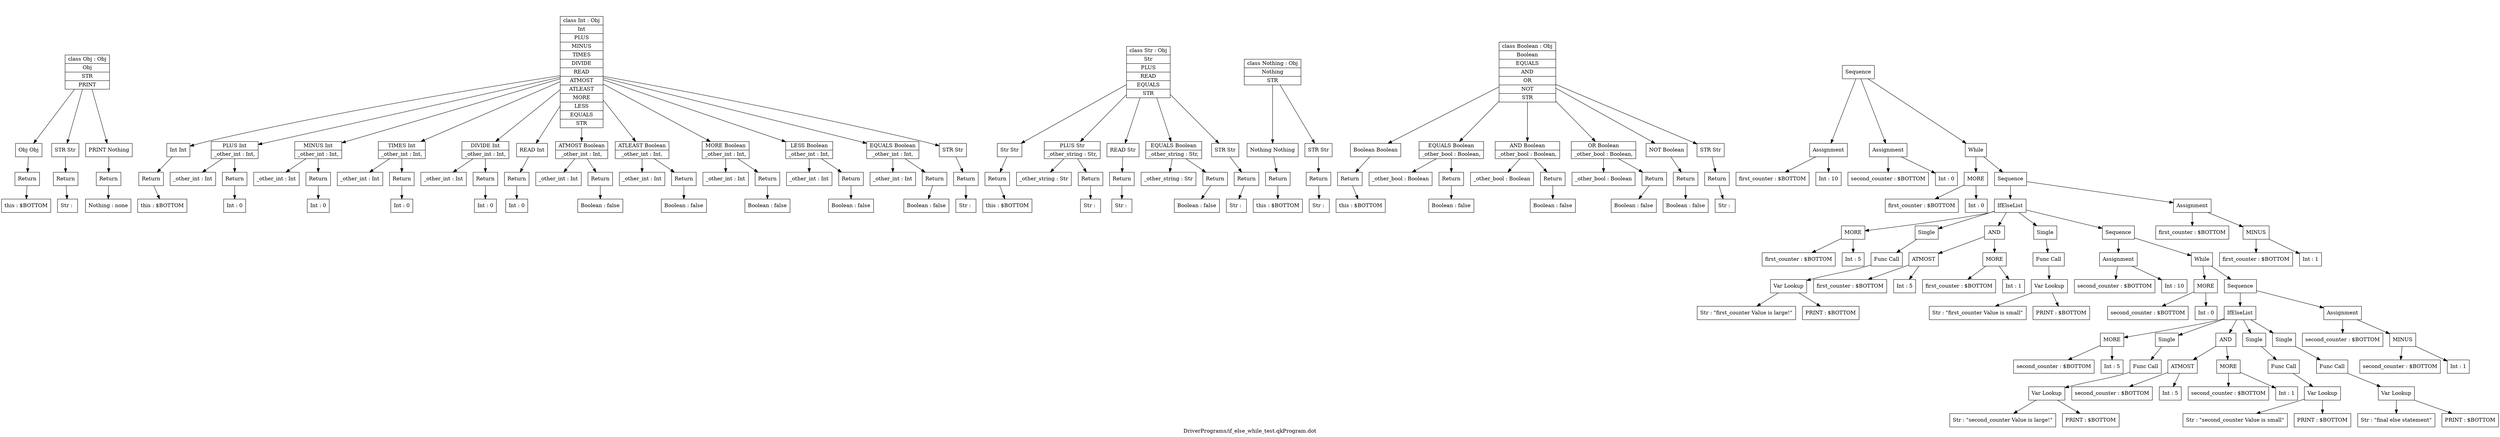 digraph noname
{
	BBCFCDEDCCDADDEDAEDBBEDEEDCDCCFDEBAECFBFFE [label="none", shape = "point", style="invis"];
	BBCFCDEDCCDADDEDAEDBBEDEEDCDCCFDEBAECFBFFE -> BFFABBABDCDBDDFFCAFFEBFBECBFBFECDDAEFADCBE[style =invis];
	BFFABBABDCDBDDFFCAFFEBFBECBFBFECDDAEFADCBE [label=" { class Obj : Obj  | Obj  | STR  | PRINT  } ", shape = "record"];
	BFFABBABDCDBDDFFCAFFEBFBECBFBFECDDAEFADCBE -> CEBDDFCABAAAFBDCBEEAECDDEFCCEAFACABEFCEECE;
	CEBDDFCABAAAFBDCBEEAECDDEFCCEAFACABEFCEECE [label=" {  <F0> Obj Obj} ", shape = "record"];
	CEBDDFCABAAAFBDCBEEAECDDEFCCEAFACABEFCEECE -> EEDCBCAEFBCCDBCBBFFBEFBAFEEEDAAACBCBECADBC;
	EEDCBCAEFBCCDBCBBFFBEFBAFEEEDAAACBCBECADBC [label="Return", shape = "box"];
	EEDCBCAEFBCCDBCBBFFBEFBAFEEEDAAACBCBECADBC -> ACCABECBEACDBCFDBAFDBDDBFCACDAABAABAFEBBEB;
	ACCABECBEACDBCFDBAFDBDDBFCACDAABAABAFEBBEB [label="this : $BOTTOM", shape = "box"];
	BFFABBABDCDBDDFFCAFFEBFBECBFBFECDDAEFADCBE -> BACEFEFCCFFBAEDADACEBBCADCEFDCEDCABFCEFECF;
	BACEFEFCCFFBAEDADACEBBCADCEFDCEDCABFCEFECF [label=" {  <F0> STR Str} ", shape = "record"];
	BACEFEFCCFFBAEDADACEBBCADCEFDCEDCABFCEFECF -> CBAFBACCBCFDAEBBDAAFAAEACDEEEBBEABBBBEBAAA;
	CBAFBACCBCFDAEBBDAAFAAEACDEEEBBEABBBBEBAAA [label="Return", shape = "box"];
	CBAFBACCBCFDAEBBDAAFAAEACDEEEBBEABBBBEBAAA -> ACEAECECABABAEFABFBBCEEDFDDABFCBAACEBEEBDE;
	ACEAECECABABAEFABFBBCEEDFDDABFCBAACEBEEBDE [label="Str : ", shape = "box"];
	BFFABBABDCDBDDFFCAFFEBFBECBFBFECDDAEFADCBE -> DBAAFBABCBEEDFDDEDDABCAEFFFFBFACAAAFCBFCAD;
	DBAAFBABCBEEDFDDEDDABCAEFFFFBFACAAAFCBFCAD [label=" {  <F0> PRINT Nothing} ", shape = "record"];
	DBAAFBABCBEEDFDDEDDABCAEFFFFBFACAAAFCBFCAD -> ADAFFCDFDDBEAAACCADFCEFCAFBAEDDEFEEEAFBBAC;
	ADAFFCDFDDBEAAACCADFCEFCAFBAEDDEFEEEAFBBAC [label="Return", shape = "box"];
	ADAFFCDFDDBEAAACCADFCEFCAFBAEDDEFEEEAFBBAC -> CAFCCBEEDDFBBDBEBEFDFEADFEDEFDDCBCCDBFCFCF;
	CAFCCBEEDDFBBDBEBEFDFEADFEDEFDDCBCCDBFCFCF [label="Nothing : none", shape = "box"];
	BBCFCDEDCCDADDEDAEDBBEDEEDCDCCFDEBAECFBFFE -> CDFEDADAABFACFFACDBBAFBAFABEBDBEEEABEDACED[style =invis];
	CDFEDADAABFACFFACDBBAFBAFABEBDBEEEABEDACED [label=" { class Int : Obj  | Int  | PLUS  | MINUS  | TIMES  | DIVIDE  | READ  | ATMOST  | ATLEAST  | MORE  | LESS  | EQUALS  | STR  } ", shape = "record"];
	CDFEDADAABFACFFACDBBAFBAFABEBDBEEEABEDACED -> AFBAFADFDCCACCFCDCEBCCCCBFFDCACCFCAFCCCDEC;
	AFBAFADFDCCACCFCDCEBCCCCBFFDCACCFCAFCCCDEC [label=" {  <F0> Int Int} ", shape = "record"];
	AFBAFADFDCCACCFCDCEBCCCCBFFDCACCFCAFCCCDEC -> FFCACBECACCEFCCEEDAEEBBAAFBAECEEBECCEACECE;
	FFCACBECACCEFCCEEDAEEBBAAFBAECEEBECCEACECE [label="Return", shape = "box"];
	FFCACBECACCEFCCEEDAEEBBAAFBAECEEBECCEACECE -> EAFDDEAEAEBAAECFBAAFDBEDCDACDCCBDFCEDDCBBE;
	EAFDDEAEAEBAAECFBAAFDBEDCDACDCCBDFCEDDCBBE [label="this : $BOTTOM", shape = "box"];
	CDFEDADAABFACFFACDBBAFBAFABEBDBEEEABEDACED -> DAEBEFCFCBDFADDCBDCAACAEEEEADCFACDABCAECCF;
	DAEBEFCFCBDFADDCBDCAACAEEEEADCFACDABCAECCF [label=" {  <F0> PLUS Int|_other_int : Int,} ", shape = "record"];
	DAEBEFCFCBDFADDCBDCAACAEEEEADCFACDABCAECCF -> ADBDBCDBCBCEADCDFACFBBCEBEAECFFABEDABECBAE;
	ADBDBCDBCBCEADCDFACFBBCEBEAECFFABEDABECBAE [label="_other_int : Int", shape = "box"];
	DAEBEFCFCBDFADDCBDCAACAEEEEADCFACDABCAECCF -> FEADBABDDFEEAAEBCDCEECCFABADEEDBBBCCFEFADB;
	FEADBABDDFEEAAEBCDCEECCFABADEEDBBBCCFEFADB [label="Return", shape = "box"];
	FEADBABDDFEEAAEBCDCEECCFABADEEDBBBCCFEFADB -> DCEBDAFAAAEAEEFECACDABDADADCABCDBADEECDFAB;
	DCEBDAFAAAEAEEFECACDABDADADCABCDBADEECDFAB [label="Int : 0", shape = "box"];
	CDFEDADAABFACFFACDBBAFBAFABEBDBEEEABEDACED -> ACCFABACBDACAFCFECBCADBAAABBBDAFFCFFBFCAAC;
	ACCFABACBDACAFCFECBCADBAAABBBDAFFCFFBFCAAC [label=" {  <F0> MINUS Int|_other_int : Int,} ", shape = "record"];
	ACCFABACBDACAFCFECBCADBAAABBBDAFFCFFBFCAAC -> AADBEBEFFAEDFBABFDEECEAFFFEDCBBABCCDDEDAEF;
	AADBEBEFFAEDFBABFDEECEAFFFEDCBBABCCDDEDAEF [label="_other_int : Int", shape = "box"];
	ACCFABACBDACAFCFECBCADBAAABBBDAFFCFFBFCAAC -> BCCFDFAFDFBBDAAFDFBDDACAFABBAEAFACEDCDCFAC;
	BCCFDFAFDFBBDAAFDFBDDACAFABBAEAFACEDCDCFAC [label="Return", shape = "box"];
	BCCFDFAFDFBBDAAFDFBDDACAFABBAEAFACEDCDCFAC -> AECBBEECDDFAADACFBEDBCEFFBEEFCADABFFFDCAEF;
	AECBBEECDDFAADACFBEDBCEFFBEEFCADABFFFDCAEF [label="Int : 0", shape = "box"];
	CDFEDADAABFACFFACDBBAFBAFABEBDBEEEABEDACED -> BBDEDECBDAADAAFBAEABFDACFABCCAADBDFDFCECAC;
	BBDEDECBDAADAAFBAEABFDACFABCCAADBDFDFCECAC [label=" {  <F0> TIMES Int|_other_int : Int,} ", shape = "record"];
	BBDEDECBDAADAAFBAEABFDACFABCCAADBDFDFCECAC -> AAAAFDBEFCCBFEBACCFCBCDEADACDAEDEFCDCDFFDC;
	AAAAFDBEFCCBFEBACCFCBCDEADACDAEDEFCDCDFFDC [label="_other_int : Int", shape = "box"];
	BBDEDECBDAADAAFBAEABFDACFABCCAADBDFDFCECAC -> DCEFCCEEBDFADCABCFCADEDBABBEDFBAFAEAACCADB;
	DCEFCCEEBDFADCABCFCADEDBABBEDFBAFAEAACCADB [label="Return", shape = "box"];
	DCEFCCEEBDFADCABCFCADEDBABBEDFBAFAEAACCADB -> FBAEAAFEBBBADBECEFDBABFAFCEAFDEECEACEFEDEF;
	FBAEAAFEBBBADBECEFDBABFAFCEAFDEECEACEFEDEF [label="Int : 0", shape = "box"];
	CDFEDADAABFACFFACDBBAFBAFABEBDBEEEABEDACED -> AFDADFCBAFDDECAEEEBFACCBDDAACEECBBAEADEEAF;
	AFDADFCBAFDDECAEEEBFACCBDDAACEECBBAEADEEAF [label=" {  <F0> DIVIDE Int|_other_int : Int,} ", shape = "record"];
	AFDADFCBAFDDECAEEEBFACCBDDAACEECBBAEADEEAF -> ADDAAFCADECEFFCFCFECBFCDAFDECFDACEAABAAEDB;
	ADDAAFCADECEFFCFCFECBFCDAFDECFDACEAABAAEDB [label="_other_int : Int", shape = "box"];
	AFDADFCBAFDDECAEEEBFACCBDDAACEECBBAEADEEAF -> BAFEEBCFDAEEFDAFEBBFCFFCFABEFFDAEAECFFFCDD;
	BAFEEBCFDAEEFDAFEBBFCFFCFABEFFDAEAECFFFCDD [label="Return", shape = "box"];
	BAFEEBCFDAEEFDAFEBBFCFFCFABEFFDAEAECFFFCDD -> ABABFCBEFEFCCAFACEAEEFAABCCBCEBBDBACDBBBEE;
	ABABFCBEFEFCCAFACEAEEFAABCCBCEBBDBACDBBBEE [label="Int : 0", shape = "box"];
	CDFEDADAABFACFFACDBBAFBAFABEBDBEEEABEDACED -> AEFCFFDEACDBADBDCDCCADFCDBEDEAAFEDFCCCACCC;
	AEFCFFDEACDBADBDCDCCADFCDBEDEAAFEDFCCCACCC [label=" {  <F0> READ Int} ", shape = "record"];
	AEFCFFDEACDBADBDCDCCADFCDBEDEAAFEDFCCCACCC -> DDAECECFCFCEBCADFCDBEDFBFBACFEFDBDBDFCBBFB;
	DDAECECFCFCEBCADFCDBEDFBFBACFEFDBDBDFCBBFB [label="Return", shape = "box"];
	DDAECECFCFCEBCADFCDBEDFBFBACFEFDBDBDFCBBFB -> CFCDFFBADFBFFEDBEEDAFFCDCEEEBACEFEFEDACEED;
	CFCDFFBADFBFFEDBEEDAFFCDCEEEBACEFEFEDACEED [label="Int : 0", shape = "box"];
	CDFEDADAABFACFFACDBBAFBAFABEBDBEEEABEDACED -> DCAFACFBDACDDAFBBBFDCCADAFEFDDEEFEBFEBFBFB;
	DCAFACFBDACDDAFBBBFDCCADAFEFDDEEFEBFEBFBFB [label=" {  <F0> ATMOST Boolean|_other_int : Int,} ", shape = "record"];
	DCAFACFBDACDDAFBBBFDCCADAFEFDDEEFEBFEBFBFB -> ECBDAFDACBDBFDEDFBBFDAFECCEABFAEBFFAEDEACF;
	ECBDAFDACBDBFDEDFBBFDAFECCEABFAEBFFAEDEACF [label="_other_int : Int", shape = "box"];
	DCAFACFBDACDDAFBBBFDCCADAFEFDDEEFEBFEBFBFB -> CEFAEBECCECEDCFAEFDFACBEDAFAEEFACCBADFBACD;
	CEFAEBECCECEDCFAEFDFACBEDAFAEEFACCBADFBACD [label="Return", shape = "box"];
	CEFAEBECCECEDCFAEFDFACBEDAFAEEFACCBADFBACD -> FCBFAFFAADFFFFACDAEBAFDEABFEBEBBFCEDBDDFEA;
	FCBFAFFAADFFFFACDAEBAFDEABFEBEBBFCEDBDDFEA [label="Boolean : false", shape = "box"];
	CDFEDADAABFACFFACDBBAFBAFABEBDBEEEABEDACED -> AAFAADBCCDACECFDAABEDDEFEACFAABAABEACECDFA;
	AAFAADBCCDACECFDAABEDDEFEACFAABAABEACECDFA [label=" {  <F0> ATLEAST Boolean|_other_int : Int,} ", shape = "record"];
	AAFAADBCCDACECFDAABEDDEFEACFAABAABEACECDFA -> CDFEAAEBADCCABAFCFDBDEBBFDFBCABEDEBCCFDCCE;
	CDFEAAEBADCCABAFCFDBDEBBFDFBCABEDEBCCFDCCE [label="_other_int : Int", shape = "box"];
	AAFAADBCCDACECFDAABEDDEFEACFAABAABEACECDFA -> ACFAEAAADFABCDFCAFCDDBBBEBEEDADBCACFBADEFE;
	ACFAEAAADFABCDFCAFCDDBBBEBEEDADBCACFBADEFE [label="Return", shape = "box"];
	ACFAEAAADFABCDFCAFCDDBBBEBEEDADBCACFBADEFE -> DEBCDDFCEFAEFBACBCEFEAEDFDBCCCFDEEAFFFBCCF;
	DEBCDDFCEFAEFBACBCEFEAEDFDBCCCFDEEAFFFBCCF [label="Boolean : false", shape = "box"];
	CDFEDADAABFACFFACDBBAFBAFABEBDBEEEABEDACED -> FDFEBFACFCEBFEADADBAFCABCBECEDBCEBAFEFABBE;
	FDFEBFACFCEBFEADADBAFCABCBECEDBCEBAFEFABBE [label=" {  <F0> MORE Boolean|_other_int : Int,} ", shape = "record"];
	FDFEBFACFCEBFEADADBAFCABCBECEDBCEBAFEFABBE -> CCEEFDFFCADAAFBEAFCEBAAEEBFDFFDBABAFDDFDEA;
	CCEEFDFFCADAAFBEAFCEBAAEEBFDFFDBABAFDDFDEA [label="_other_int : Int", shape = "box"];
	FDFEBFACFCEBFEADADBAFCABCBECEDBCEBAFEFABBE -> DFAEAEFCBAABBECBDFFFCFCCFEDAFAAADEEDCDDDEB;
	DFAEAEFCBAABBECBDFFFCFCCFEDAFAAADEEDCDDDEB [label="Return", shape = "box"];
	DFAEAEFCBAABBECBDFFFCFCCFEDAFAAADEEDCDDDEB -> DCADBCBCABADEACBABCCBAADDCAFDAEFACCBCDBCCB;
	DCADBCBCABADEACBABCCBAADDCAFDAEFACCBCDBCCB [label="Boolean : false", shape = "box"];
	CDFEDADAABFACFFACDBBAFBAFABEBDBEEEABEDACED -> FCAEDAEEDAAFFDBCDAEFDAECDCCFABAFEBBFFFECEC;
	FCAEDAEEDAAFFDBCDAEFDAECDCCFABAFEBBFFFECEC [label=" {  <F0> LESS Boolean|_other_int : Int,} ", shape = "record"];
	FCAEDAEEDAAFFDBCDAEFDAECDCCFABAFEBBFFFECEC -> DFDBEEEBDFBCBBFCBFAEBBAFFCAEDDDACEFFCCADBF;
	DFDBEEEBDFBCBBFCBFAEBBAFFCAEDDDACEFFCCADBF [label="_other_int : Int", shape = "box"];
	FCAEDAEEDAAFFDBCDAEFDAECDCCFABAFEBBFFFECEC -> DFBDACFDEDEFCDBBBECDCDEBCEEFEEEBDDDDDCFFEB;
	DFBDACFDEDEFCDBBBECDCDEBCEEFEEEBDDDDDCFFEB [label="Return", shape = "box"];
	DFBDACFDEDEFCDBBBECDCDEBCEEFEEEBDDDDDCFFEB -> ADFEDCAEEEBDFDABAEDEEADBBEFECACADBFFBFDABE;
	ADFEDCAEEEBDFDABAEDEEADBBEFECACADBFFBFDABE [label="Boolean : false", shape = "box"];
	CDFEDADAABFACFFACDBBAFBAFABEBDBEEEABEDACED -> EDFDBBFCEBFFECCEAEDBCDCFFEBDEADDDAADBDDAFC;
	EDFDBBFCEBFFECCEAEDBCDCFFEBDEADDDAADBDDAFC [label=" {  <F0> EQUALS Boolean|_other_int : Int,} ", shape = "record"];
	EDFDBBFCEBFFECCEAEDBCDCFFEBDEADDDAADBDDAFC -> ECAECECFAEEBDDCEAAEDCCDCDEFBDEDBECDAAFEEBC;
	ECAECECFAEEBDDCEAAEDCCDCDEFBDEDBECDAAFEEBC [label="_other_int : Int", shape = "box"];
	EDFDBBFCEBFFECCEAEDBCDCFFEBDEADDDAADBDDAFC -> CBCAFFCCCDDFACBAACFBEDDEDABAEDCACDFBCFBCBE;
	CBCAFFCCCDDFACBAACFBEDDEDABAEDCACDFBCFBCBE [label="Return", shape = "box"];
	CBCAFFCCCDDFACBAACFBEDDEDABAEDCACDFBCFBCBE -> FBBCFDBBDBFCFAEEECFDDDDFFDFADBCCACCAFDFACE;
	FBBCFDBBDBFCFAEEECFDDDDFFDFADBCCACCAFDFACE [label="Boolean : false", shape = "box"];
	CDFEDADAABFACFFACDBBAFBAFABEBDBEEEABEDACED -> FBCCCABBAADCDDFFDDECAEDDAFDFFAFEFBEFFFAADC;
	FBCCCABBAADCDDFFDDECAEDDAFDFFAFEFBEFFFAADC [label=" {  <F0> STR Str} ", shape = "record"];
	FBCCCABBAADCDDFFDDECAEDDAFDFFAFEFBEFFFAADC -> CAFDFDEFBBEFCFAFCACFDCABFCCADBDDBAEECCDDEC;
	CAFDFDEFBBEFCFAFCACFDCABFCCADBDDBAEECCDDEC [label="Return", shape = "box"];
	CAFDFDEFBBEFCFAFCACFDCABFCCADBDDBAEECCDDEC -> CDECFCECBEEFBCBBEDBFDBEDADDFCEDCABEFDCBDFF;
	CDECFCECBEEFBCBBEDBFDBEDADDFCEDCABEFDCBDFF [label="Str : ", shape = "box"];
	BBCFCDEDCCDADDEDAEDBBEDEEDCDCCFDEBAECFBFFE -> ECADEABBDCCEAEFEDAAECECBCFCCBCFECDBBBCCEEC[style =invis];
	ECADEABBDCCEAEFEDAAECECBCFCCBCFECDBBBCCEEC [label=" { class Str : Obj  | Str  | PLUS  | READ  | EQUALS  | STR  } ", shape = "record"];
	ECADEABBDCCEAEFEDAAECECBCFCCBCFECDBBBCCEEC -> AACFFEDCCBAAECCBFDBCAAAACECCAEEECEBFDFBDEF;
	AACFFEDCCBAAECCBFDBCAAAACECCAEEECEBFDFBDEF [label=" {  <F0> Str Str} ", shape = "record"];
	AACFFEDCCBAAECCBFDBCAAAACECCAEEECEBFDFBDEF -> CDEBFAAAFBFFFDCDFCEBBADDECCDEAEAECBDCFBABE;
	CDEBFAAAFBFFFDCDFCEBBADDECCDEAEAECBDCFBABE [label="Return", shape = "box"];
	CDEBFAAAFBFFFDCDFCEBBADDECCDEAEAECBDCFBABE -> FEBDCADAEAAAFBBBEEBFDFFDFDAEBBCBEDEABFEDAD;
	FEBDCADAEAAAFBBBEEBFDFFDFDAEBBCBEDEABFEDAD [label="this : $BOTTOM", shape = "box"];
	ECADEABBDCCEAEFEDAAECECBCFCCBCFECDBBBCCEEC -> FEBFCEDAAFDBDAFADBCAACCDDEFBCBEFFFDBBAABAB;
	FEBFCEDAAFDBDAFADBCAACCDDEFBCBEFFFDBBAABAB [label=" {  <F0> PLUS Str|_other_string : Str,} ", shape = "record"];
	FEBFCEDAAFDBDAFADBCAACCDDEFBCBEFFFDBBAABAB -> FDAADBFDDEDFFCDBFBFFFACCECFBFBFEEDDFDCDAAA;
	FDAADBFDDEDFFCDBFBFFFACCECFBFBFEEDDFDCDAAA [label="_other_string : Str", shape = "box"];
	FEBFCEDAAFDBDAFADBCAACCDDEFBCBEFFFDBBAABAB -> ACAACCCACCACADEBBCCAACBDFDBFAAAEAAFCAFACBE;
	ACAACCCACCACADEBBCCAACBDFDBFAAAEAAFCAFACBE [label="Return", shape = "box"];
	ACAACCCACCACADEBBCCAACBDFDBFAAAEAAFCAFACBE -> DADDBBDFBCDCBFCCCBFBCAADFDBEEDFABCDDCAADAB;
	DADDBBDFBCDCBFCCCBFBCAADFDBEEDFABCDDCAADAB [label="Str : ", shape = "box"];
	ECADEABBDCCEAEFEDAAECECBCFCCBCFECDBBBCCEEC -> BDACCDEBFDAAECCFABFECCCFFBFBCBABCEDDAAEFBF;
	BDACCDEBFDAAECCFABFECCCFFBFBCBABCEDDAAEFBF [label=" {  <F0> READ Str} ", shape = "record"];
	BDACCDEBFDAAECCFABFECCCFFBFBCBABCEDDAAEFBF -> BCABAABBAEBBAFCFFEDDBFEBCDCDBFDCADBABAFCEB;
	BCABAABBAEBBAFCFFEDDBFEBCDCDBFDCADBABAFCEB [label="Return", shape = "box"];
	BCABAABBAEBBAFCFFEDDBFEBCDCDBFDCADBABAFCEB -> FEFDAEBBACABFECAACACDADCEDBCCADFEDCCBDBFDC;
	FEFDAEBBACABFECAACACDADCEDBCCADFEDCCBDBFDC [label="Str : ", shape = "box"];
	ECADEABBDCCEAEFEDAAECECBCFCCBCFECDBBBCCEEC -> FCCBADBCFEDABBFDFACBBDCBCDAEBFEECEACBFEABA;
	FCCBADBCFEDABBFDFACBBDCBCDAEBFEECEACBFEABA [label=" {  <F0> EQUALS Boolean|_other_string : Str,} ", shape = "record"];
	FCCBADBCFEDABBFDFACBBDCBCDAEBFEECEACBFEABA -> DAFDCEEDAEBAEFFBFFAEAFEAEAEBBBDEBCBBAFEACD;
	DAFDCEEDAEBAEFFBFFAEAFEAEAEBBBDEBCBBAFEACD [label="_other_string : Str", shape = "box"];
	FCCBADBCFEDABBFDFACBBDCBCDAEBFEECEACBFEABA -> EDFCABBCFFADEDACDBBCAFBDCFFAAADECAEAFFCFDC;
	EDFCABBCFFADEDACDBBCAFBDCFFAAADECAEAFFCFDC [label="Return", shape = "box"];
	EDFCABBCFFADEDACDBBCAFBDCFFAAADECAEAFFCFDC -> BEBBBCEDCCCFCEEECAEAEEEBFDEACBBBDADFABAABC;
	BEBBBCEDCCCFCEEECAEAEEEBFDEACBBBDADFABAABC [label="Boolean : false", shape = "box"];
	ECADEABBDCCEAEFEDAAECECBCFCCBCFECDBBBCCEEC -> EECFDFFDBCAFCABAFBABEABECCACEBCCFCADAFEBFE;
	EECFDFFDBCAFCABAFBABEABECCACEBCCFCADAFEBFE [label=" {  <F0> STR Str} ", shape = "record"];
	EECFDFFDBCAFCABAFBABEABECCACEBCCFCADAFEBFE -> CFCDEDFDABCDDAABFBFAFDFACBBAEEBFEDCCEADDFE;
	CFCDEDFDABCDDAABFBFAFDFACBBAEEBFEDCCEADDFE [label="Return", shape = "box"];
	CFCDEDFDABCDDAABFBFAFDFACBBAEEBFEDCCEADDFE -> EBAECDADDEBFCFDAACFFCBDEFFEFCFBEEBBACBEDFD;
	EBAECDADDEBFCFDAACFFCBDEFFEFCFBEEBBACBEDFD [label="Str : ", shape = "box"];
	BBCFCDEDCCDADDEDAEDBBEDEEDCDCCFDEBAECFBFFE -> DCBAFCAFCEDADFACFFFCACCBCCBECFCFFCAFCECFCE[style =invis];
	DCBAFCAFCEDADFACFFFCACCBCCBECFCFFCAFCECFCE [label=" { class Nothing : Obj  | Nothing  | STR  } ", shape = "record"];
	DCBAFCAFCEDADFACFFFCACCBCCBECFCFFCAFCECFCE -> EEDCFFECBCBAFBFCDCCBCCECEAEAABEEFBAFFEFEBE;
	EEDCFFECBCBAFBFCDCCBCCECEAEAABEEFBAFFEFEBE [label=" {  <F0> Nothing Nothing} ", shape = "record"];
	EEDCFFECBCBAFBFCDCCBCCECEAEAABEEFBAFFEFEBE -> CFBDAFACBCFFCCAEACAFDBDCAECDEFFAEEBECFEDCD;
	CFBDAFACBCFFCCAEACAFDBDCAECDEFFAEEBECFEDCD [label="Return", shape = "box"];
	CFBDAFACBCFFCCAEACAFDBDCAECDEFFAEEBECFEDCD -> AFBDFCFCBABEEEBBEFCDEFAADBDADCFDBAFAACDACC;
	AFBDFCFCBABEEEBBEFCDEFAADBDADCFDBAFAACDACC [label="this : $BOTTOM", shape = "box"];
	DCBAFCAFCEDADFACFFFCACCBCCBECFCFFCAFCECFCE -> FCAEFDAAABEFAFAFBEAFCAFAABCACBFADFCDBCBBBF;
	FCAEFDAAABEFAFAFBEAFCAFAABCACBFADFCDBCBBBF [label=" {  <F0> STR Str} ", shape = "record"];
	FCAEFDAAABEFAFAFBEAFCAFAABCACBFADFCDBCBBBF -> BCECCBDDEBFBDFDCDCFDFCDECADFFDBAFFBBEECAFB;
	BCECCBDDEBFBDFDCDCFDFCDECADFFDBAFFBBEECAFB [label="Return", shape = "box"];
	BCECCBDDEBFBDFDCDCFDFCDECADFFDBAFFBBEECAFB -> ABEBFBFDFDEECFDACCBDEDFDAEFEBDBFCAFCFEDFCB;
	ABEBFBFDFDEECFDACCBDEDFDAEFEBDBFCAFCFEDFCB [label="Str : ", shape = "box"];
	BBCFCDEDCCDADDEDAEDBBEDEEDCDCCFDEBAECFBFFE -> CECCABCBDBEECDACFAFCAACDFDEECAACEACDBFEFEA[style =invis];
	CECCABCBDBEECDACFAFCAACDFDEECAACEACDBFEFEA [label=" { class Boolean : Obj  | Boolean  | EQUALS  | AND  | OR  | NOT  | STR  } ", shape = "record"];
	CECCABCBDBEECDACFAFCAACDFDEECAACEACDBFEFEA -> FBECCFACCAEECFAFFBEEFDDCAFBFFFADFCDFBBFCAE;
	FBECCFACCAEECFAFFBEEFDDCAFBFFFADFCDFBBFCAE [label=" {  <F0> Boolean Boolean} ", shape = "record"];
	FBECCFACCAEECFAFFBEEFDDCAFBFFFADFCDFBBFCAE -> FAAEFCBBFBCCFDFBFFDADCDCDCCEFEDECBBBECBBBB;
	FAAEFCBBFBCCFDFBFFDADCDCDCCEFEDECBBBECBBBB [label="Return", shape = "box"];
	FAAEFCBBFBCCFDFBFFDADCDCDCCEFEDECBBBECBBBB -> AFABEAFABADEDDFBEDCCFDFACCBEACDABDFDBCBDCF;
	AFABEAFABADEDDFBEDCCFDFACCBEACDABDFDBCBDCF [label="this : $BOTTOM", shape = "box"];
	CECCABCBDBEECDACFAFCAACDFDEECAACEACDBFEFEA -> DFBCFFBEDAADABECDBEEFBEFEABCFADCDEDCCCBDCF;
	DFBCFFBEDAADABECDBEEFBEFEABCFADCDEDCCCBDCF [label=" {  <F0> EQUALS Boolean|_other_bool : Boolean,} ", shape = "record"];
	DFBCFFBEDAADABECDBEEFBEFEABCFADCDEDCCCBDCF -> CEFCEFFCCEDFBEBFBEEEFCEEDAADACAAEFCCCBECEF;
	CEFCEFFCCEDFBEBFBEEEFCEEDAADACAAEFCCCBECEF [label="_other_bool : Boolean", shape = "box"];
	DFBCFFBEDAADABECDBEEFBEFEABCFADCDEDCCCBDCF -> CBFDBAFCBEACCABBFAFDEECBDCEFDEEAFDDADCADBA;
	CBFDBAFCBEACCABBFAFDEECBDCEFDEEAFDDADCADBA [label="Return", shape = "box"];
	CBFDBAFCBEACCABBFAFDEECBDCEFDEEAFDDADCADBA -> ACCFACAFCBCDBAACBEABFEAEABABBEDFEFDFBDEBCE;
	ACCFACAFCBCDBAACBEABFEAEABABBEDFEFDFBDEBCE [label="Boolean : false", shape = "box"];
	CECCABCBDBEECDACFAFCAACDFDEECAACEACDBFEFEA -> BBBDDBDDACABDEEACCCEFDEDBEDDBFBBEAECABDACE;
	BBBDDBDDACABDEEACCCEFDEDBEDDBFBBEAECABDACE [label=" {  <F0> AND Boolean|_other_bool : Boolean,} ", shape = "record"];
	BBBDDBDDACABDEEACCCEFDEDBEDDBFBBEAECABDACE -> EEEBBCBABACCBAAEAFBDEBBDEABACCDFBFAABFEAFB;
	EEEBBCBABACCBAAEAFBDEBBDEABACCDFBFAABFEAFB [label="_other_bool : Boolean", shape = "box"];
	BBBDDBDDACABDEEACCCEFDEDBEDDBFBBEAECABDACE -> EDBBCCAFEDCCEDEAEDAAECBFACAECFFABEFDEDBAAB;
	EDBBCCAFEDCCEDEAEDAAECBFACAECFFABEFDEDBAAB [label="Return", shape = "box"];
	EDBBCCAFEDCCEDEAEDAAECBFACAECFFABEFDEDBAAB -> CFBEBDDBCBDBEAFFBFFCFCDBDEEABACBDDDEAAFCFB;
	CFBEBDDBCBDBEAFFBFFCFCDBDEEABACBDDDEAAFCFB [label="Boolean : false", shape = "box"];
	CECCABCBDBEECDACFAFCAACDFDEECAACEACDBFEFEA -> CABCFABDDEDDEEAEEBDBEAAEFAAABDDBBEEAFFDABE;
	CABCFABDDEDDEEAEEBDBEAAEFAAABDDBBEEAFFDABE [label=" {  <F0> OR Boolean|_other_bool : Boolean,} ", shape = "record"];
	CABCFABDDEDDEEAEEBDBEAAEFAAABDDBBEEAFFDABE -> EBBABFCDDFBEACBCBBBFADBEABFBDDABDBAEECBCFA;
	EBBABFCDDFBEACBCBBBFADBEABFBDDABDBAEECBCFA [label="_other_bool : Boolean", shape = "box"];
	CABCFABDDEDDEEAEEBDBEAAEFAAABDDBBEEAFFDABE -> CCBCDACBDEFAAAECCFCDAEEEDDAECFEFBDBEBBFEDC;
	CCBCDACBDEFAAAECCFCDAEEEDDAECFEFBDBEBBFEDC [label="Return", shape = "box"];
	CCBCDACBDEFAAAECCFCDAEEEDDAECFEFBDBEBBFEDC -> AFDDCDBAABFFFBCDBFDFCEFCDEEECFABCDEEBDDFFA;
	AFDDCDBAABFFFBCDBFDFCEFCDEEECFABCDEEBDDFFA [label="Boolean : false", shape = "box"];
	CECCABCBDBEECDACFAFCAACDFDEECAACEACDBFEFEA -> DEBBDFEDCBAFAEABDADEBAEECBDBAAFEDBFAEBCADC;
	DEBBDFEDCBAFAEABDADEBAEECBDBAAFEDBFAEBCADC [label=" {  <F0> NOT Boolean} ", shape = "record"];
	DEBBDFEDCBAFAEABDADEBAEECBDBAAFEDBFAEBCADC -> AFBDEBCBAFFEDBEAFBCBECACDDDFEBBCEDFCCCBAFB;
	AFBDEBCBAFFEDBEAFBCBECACDDDFEBBCEDFCCCBAFB [label="Return", shape = "box"];
	AFBDEBCBAFFEDBEAFBCBECACDDDFEBBCEDFCCCBAFB -> DAFABEECEBDFDDFBFBCBDAFADAEACCCFCBEBDCDBEE;
	DAFABEECEBDFDDFBFBCBDAFADAEACCCFCBEBDCDBEE [label="Boolean : false", shape = "box"];
	CECCABCBDBEECDACFAFCAACDFDEECAACEACDBFEFEA -> ADFDFFEAEEDEEDADEAACDACDFBDBAAAADABBDFFFCD;
	ADFDFFEAEEDEEDADEAACDACDFBDBAAAADABBDFFFCD [label=" {  <F0> STR Str} ", shape = "record"];
	ADFDFFEAEEDEEDADEAACDACDFBDBAAAADABBDFFFCD -> ACAAFACCBACFDAACFCBEEBCFCCBDBAFFAEEFCEBDFC;
	ACAAFACCBACFDAACFCBEEBCFCCBDBAFFAEEFCEBDFC [label="Return", shape = "box"];
	ACAAFACCBACFDAACFCBEEBCFCCBDBAFFAEEFCEBDFC -> AABEEFEEACBCEEAEFEFDACEFEBBAEEFECAABAEDAEC;
	AABEEFEEACBCEEAEFEFDACEFEBBAEEFECAABAEDAEC [label="Str : ", shape = "box"];
	BBCFCDEDCCDADDEDAEDBBEDEEDCDCCFDEBAECFBFFE -> CADFCBAACABEEAAFDECEFDFCDAECBCCBDFEFEDDBDF[style =invis];
	CADFCBAACABEEAAFDECEFDFCDAECBCCBDFEFEDDBDF [label="Sequence", shape = "box"];
	CADFCBAACABEEAAFDECEFDFCDAECBCCBDFEFEDDBDF -> CFBEEEDDCECEADAAEDDBCAADFBDEDDFECEAFDDCDFC;
	CFBEEEDDCECEADAAEDDBCAADFBDEDDFECEAFDDCDFC [label="Assignment", shape = "box"];
	CFBEEEDDCECEADAAEDDBCAADFBDEDDFECEAFDDCDFC -> AADDFACDAFCFEFEAFFCEDCACBDDECFCAFDECEEFEDB;
	AADDFACDAFCFEFEAFFCEDCACBDDECFCAFDECEEFEDB [label="first_counter : $BOTTOM", shape = "box"];
	CFBEEEDDCECEADAAEDDBCAADFBDEDDFECEAFDDCDFC -> CAAFFEBBDFFEADCEBCDDEACDACCBCCECCDBBFCADCF;
	CAAFFEBBDFFEADCEBCDDEACDACCBCCECCDBBFCADCF [label="Int : 10", shape = "box"];
	CADFCBAACABEEAAFDECEFDFCDAECBCCBDFEFEDDBDF -> FEFAFFBDCFFFFCAEEBFBADDCDFCDFFDEEACBDBEFAB;
	FEFAFFBDCFFFFCAEEBFBADDCDFCDFFDEEACBDBEFAB [label="Assignment", shape = "box"];
	FEFAFFBDCFFFFCAEEBFBADDCDFCDFFDEEACBDBEFAB -> BCEAADDFDDBCDEFBBFFDACBAAAAEDAAFAFDFCAEEBD;
	BCEAADDFDDBCDEFBBFFDACBAAAAEDAAFAFDFCAEEBD [label="second_counter : $BOTTOM", shape = "box"];
	FEFAFFBDCFFFFCAEEBFBADDCDFCDFFDEEACBDBEFAB -> CFCEBEAECCFDAFDADACBBCFFFEDCDCEFAABBFBFFBC;
	CFCEBEAECCFDAFDADACBBCFFFEDCDCEFAABBFBFFBC [label="Int : 0", shape = "box"];
	CADFCBAACABEEAAFDECEFDFCDAECBCCBDFEFEDDBDF -> CCDFBCFAEEDEBEDFFDBBAFAAFEEEDADFCEEBABCCDD;
	CCDFBCFAEEDEBEDFFDBBAFAAFEEEDADFCEEBABCCDD [label="While", shape = "box"];
	CCDFBCFAEEDEBEDFFDBBAFAAFEEEDADFCEEBABCCDD -> CFFFFAEEDDCECAEECEEFEACAEEFAEBDBBAEEAAACDD;
	CFFFFAEEDDCECAEECEEFEACAEEFAEBDBBAEEAAACDD [label="MORE", shape = "box"];
	CFFFFAEEDDCECAEECEEFEACAEEFAEBDBBAEEAAACDD -> AFFBBCDDDECAECEACEDAFCBBEAEDAEBADEBCACADFC;
	AFFBBCDDDECAECEACEDAFCBBEAEDAEBADEBCACADFC [label="first_counter : $BOTTOM", shape = "box"];
	CFFFFAEEDDCECAEECEEFEACAEEFAEBDBBAEEAAACDD -> FFDCCBFAACDCBDCBEDFCDADDBCCFBFBACCDFDADEBE;
	FFDCCBFAACDCBDCBEDFCDADDBCCFBFBACCDFDADEBE [label="Int : 0", shape = "box"];
	CCDFBCFAEEDEBEDFFDBBAFAAFEEEDADFCEEBABCCDD -> AFAEAEBCDEFBBEFDEADFFAAFFCBDEFCECCBCACDDEA;
	AFAEAEBCDEFBBEFDEADFFAAFFCBDEFCECCBCACDDEA [label="Sequence", shape = "box"];
	AFAEAEBCDEFBBEFDEADFFAAFFCBDEFCECCBCACDDEA -> DACCFCBBDAFFFBECFAFDDBCDBECBBDECBFEABDFDBD;
	DACCFCBBDAFFFBECFAFDDBCDBECBBDECBFEABDFDBD [label="IfElseList", shape = "box"];
	DACCFCBBDAFFFBECFAFDDBCDBECBBDECBFEABDFDBD -> BEDDBAEECFDDDCABCEFEBFEDDBAEFEBAADECDAAAFC;
	BEDDBAEECFDDDCABCEFEBFEDDBAEFEBAADECDAAAFC [label="MORE", shape = "box"];
	BEDDBAEECFDDDCABCEFEBFEDDBAEFEBAADECDAAAFC -> BEADBBCCABFCBBFAFCCAAACEABEABADDDBEEABEBAE;
	BEADBBCCABFCBBFAFCCAAACEABEABADDDBEEABEBAE [label="first_counter : $BOTTOM", shape = "box"];
	BEDDBAEECFDDDCABCEFEBFEDDBAEFEBAADECDAAAFC -> ACBEDCAAAAECEBABDCACAEDBBAEEEEFCAFEBBEFFED;
	ACBEDCAAAAECEBABDCACAEDBBAEEEEFCAFEBBEFFED [label="Int : 5", shape = "box"];
	DACCFCBBDAFFFBECFAFDDBCDBECBBDECBFEABDFDBD -> FDCEFAFDCCDADABCCFDDAFCBBCFEDFBCACFACCBEDD;
	FDCEFAFDCCDADABCCFDDAFCBBCFEDFBCACFACCBEDD [label="Single", shape = "box"];
	FDCEFAFDCCDADABCCFDDAFCBBCFEDFBCACFACCBEDD -> DEEDEBDDAEAAACFAFCFEACCEECEABEAFCCAFEBACAA;
	DEEDEBDDAEAAACFAFCFEACCEECEABEAFCCAFEBACAA [label="Func Call", shape = "box"];
	DEEDEBDDAEAAACFAFCFEACCEECEABEAFCCAFEBACAA -> FDCBFEDDFEEADCDCBDEACDCFBDFECACFEEEBCBEFDA;
	FDCBFEDDFEEADCDCBDEACDCFBDFECACFEEEBCBEFDA [label="Var Lookup", shape = "box"];
	FDCBFEDDFEEADCDCBDEACDCFBDFECACFEEEBCBEFDA -> EEAEFEFFCCABFBBDFDACEFCCDCBECECAAAEFFDDFDD;
	EEAEFEFFCCABFBBDFDACEFCCDCBECECAAAEFFDDFDD [label="Str : \"first_counter Value is large!\"", shape = "box"];
	FDCBFEDDFEEADCDCBDEACDCFBDFECACFEEEBCBEFDA -> ABDDBBEBDDAACFCCDEDBADBBEFBBAEEAFCDEBAFEDD;
	ABDDBBEBDDAACFCCDEDBADBBEFBBAEEAFCDEBAFEDD [label="PRINT : $BOTTOM", shape = "box"];
	DACCFCBBDAFFFBECFAFDDBCDBECBBDECBFEABDFDBD -> ECCEABFDAFEFDECBEDEBEFCFBECABBAFBABBBEDBEF;
	ECCEABFDAFEFDECBEDEBEFCFBECABBAFBABBBEDBEF [label="AND", shape = "box"];
	ECCEABFDAFEFDECBEDEBEFCFBECABBAFBABBBEDBEF -> AEDAEFBAFFFDDDCFADEEAABFCBEBDFBBBEBDBCDEFD;
	AEDAEFBAFFFDDDCFADEEAABFCBEBDFBBBEBDBCDEFD [label="ATMOST", shape = "box"];
	AEDAEFBAFFFDDDCFADEEAABFCBEBDFBBBEBDBCDEFD -> ABBBAFAACBDFCFBCFFBEFDBAAFEEDCEEBADCDBADCD;
	ABBBAFAACBDFCFBCFFBEFDBAAFEEDCEEBADCDBADCD [label="first_counter : $BOTTOM", shape = "box"];
	AEDAEFBAFFFDDDCFADEEAABFCBEBDFBBBEBDBCDEFD -> BFFAEFBCFEFDBFFFCCEFBBCEBBCFBDFDCCBAACCFAB;
	BFFAEFBCFEFDBFFFCCEFBBCEBBCFBDFDCCBAACCFAB [label="Int : 5", shape = "box"];
	ECCEABFDAFEFDECBEDEBEFCFBECABBAFBABBBEDBEF -> EFCDCAABADFBFCEDBDADFDEDEFBCDFEBFEDBCDCCEA;
	EFCDCAABADFBFCEDBDADFDEDEFBCDFEBFEDBCDCCEA [label="MORE", shape = "box"];
	EFCDCAABADFBFCEDBDADFDEDEFBCDFEBFEDBCDCCEA -> DFFFAFCFFFBFEECCDADFDFBCFAFEADCDDFABCDEBCF;
	DFFFAFCFFFBFEECCDADFDFBCFAFEADCDDFABCDEBCF [label="first_counter : $BOTTOM", shape = "box"];
	EFCDCAABADFBFCEDBDADFDEDEFBCDFEBFEDBCDCCEA -> CBDCABEBFADCFABCFCECDDCACFAFCFBCECFEDBDCFF;
	CBDCABEBFADCFABCFCECDDCACFAFCFBCECFEDBDCFF [label="Int : 1", shape = "box"];
	DACCFCBBDAFFFBECFAFDDBCDBECBBDECBFEABDFDBD -> FDECCFAACCCCCBFEEDDACDABCECBEADCDFCDFCDBCD;
	FDECCFAACCCCCBFEEDDACDABCECBEADCDFCDFCDBCD [label="Single", shape = "box"];
	FDECCFAACCCCCBFEEDDACDABCECBEADCDFCDFCDBCD -> ABECCEFAFBEADFEAAFECAEEEEBBDBCEBBBDDFADEBF;
	ABECCEFAFBEADFEAAFECAEEEEBBDBCEBBBDDFADEBF [label="Func Call", shape = "box"];
	ABECCEFAFBEADFEAAFECAEEEEBBDBCEBBBDDFADEBF -> FBCEADEFFFCFFEFFEDFCEBAFDEDBAFDFBDCFAACFFE;
	FBCEADEFFFCFFEFFEDFCEBAFDEDBAFDFBDCFAACFFE [label="Var Lookup", shape = "box"];
	FBCEADEFFFCFFEFFEDFCEBAFDEDBAFDFBDCFAACFFE -> ABCAEDCBBFAAFEBCDBAEEEEEEBBEDBADCCDFEEAFDA;
	ABCAEDCBBFAAFEBCDBAEEEEEEBBEDBADCCDFEEAFDA [label="Str : \"first_counter Value is small\"", shape = "box"];
	FBCEADEFFFCFFEFFEDFCEBAFDEDBAFDFBDCFAACFFE -> DECBCAFFFEBEFABFDCECAFCAEABCAADBCADEEAEBCD;
	DECBCAFFFEBEFABFDCECAFCAEABCAADBCADEEAEBCD [label="PRINT : $BOTTOM", shape = "box"];
	DACCFCBBDAFFFBECFAFDDBCDBECBBDECBFEABDFDBD -> ABBFEFCAFBCECEFABAFDECDFADFCCEEDFEADDBBBCD;
	ABBFEFCAFBCECEFABAFDECDFADFCCEEDFEADDBBBCD [label="Sequence", shape = "box"];
	ABBFEFCAFBCECEFABAFDECDFADFCCEEDFEADDBBBCD -> CDFFDAEBBAFEABDAEBDDBCBBDBFEFCBCFAFBEDCFCA;
	CDFFDAEBBAFEABDAEBDDBCBBDBFEFCBCFAFBEDCFCA [label="Assignment", shape = "box"];
	CDFFDAEBBAFEABDAEBDDBCBBDBFEFCBCFAFBEDCFCA -> BFABFCDEBDFDBFBEBDCBDFDACEEEDCAEFEFEAACCDA;
	BFABFCDEBDFDBFBEBDCBDFDACEEEDCAEFEFEAACCDA [label="second_counter : $BOTTOM", shape = "box"];
	CDFFDAEBBAFEABDAEBDDBCBBDBFEFCBCFAFBEDCFCA -> FBFBADBEEAFAEFADBBDBDCEFACDAEFFBEECCBCBDAA;
	FBFBADBEEAFAEFADBBDBDCEFACDAEFFBEECCBCBDAA [label="Int : 10", shape = "box"];
	ABBFEFCAFBCECEFABAFDECDFADFCCEEDFEADDBBBCD -> ECCDBDDFABAEADEDCAFEDEFDFFEEEDBAFBCBFFEDAF;
	ECCDBDDFABAEADEDCAFEDEFDFFEEEDBAFBCBFFEDAF [label="While", shape = "box"];
	ECCDBDDFABAEADEDCAFEDEFDFFEEEDBAFBCBFFEDAF -> ECDEFBFBFEBCCAEEBCFCDAEBFACFCDFAFACDABEFDD;
	ECDEFBFBFEBCCAEEBCFCDAEBFACFCDFAFACDABEFDD [label="MORE", shape = "box"];
	ECDEFBFBFEBCCAEEBCFCDAEBFACFCDFAFACDABEFDD -> EAEEFECCDBEEDDDFBCEFECFCBDDAEDCDDAFAFCCABA;
	EAEEFECCDBEEDDDFBCEFECFCBDDAEDCDDAFAFCCABA [label="second_counter : $BOTTOM", shape = "box"];
	ECDEFBFBFEBCCAEEBCFCDAEBFACFCDFAFACDABEFDD -> EEECCACBEABEABEEAAABCFCBCBACDDCABFCCFEBCDC;
	EEECCACBEABEABEEAAABCFCBCBACDDCABFCCFEBCDC [label="Int : 0", shape = "box"];
	ECCDBDDFABAEADEDCAFEDEFDFFEEEDBAFBCBFFEDAF -> CEDFCDADFEBBEABDBFDABDCFAEACCBFCDCBAFFBCDC;
	CEDFCDADFEBBEABDBFDABDCFAEACCBFCDCBAFFBCDC [label="Sequence", shape = "box"];
	CEDFCDADFEBBEABDBFDABDCFAEACCBFCDCBAFFBCDC -> ECCCEDDCBCBEEDAACCFDEDAAEFFFAECEBFFDACDBFD;
	ECCCEDDCBCBEEDAACCFDEDAAEFFFAECEBFFDACDBFD [label="IfElseList", shape = "box"];
	ECCCEDDCBCBEEDAACCFDEDAAEFFFAECEBFFDACDBFD -> EBDCDFDDEFBBCFEABDFCBCCEADBBFDADFBDAAAEEDF;
	EBDCDFDDEFBBCFEABDFCBCCEADBBFDADFBDAAAEEDF [label="MORE", shape = "box"];
	EBDCDFDDEFBBCFEABDFCBCCEADBBFDADFBDAAAEEDF -> EEDBBCFFEEFEEEBDFBBDBACACDECEFAACDBBFEBCDE;
	EEDBBCFFEEFEEEBDFBBDBACACDECEFAACDBBFEBCDE [label="second_counter : $BOTTOM", shape = "box"];
	EBDCDFDDEFBBCFEABDFCBCCEADBBFDADFBDAAAEEDF -> DCFBDDCEBDDBFAEBDBFCEEBACDEEFFECCDCFBCBAFF;
	DCFBDDCEBDDBFAEBDBFCEEBACDEEFFECCDCFBCBAFF [label="Int : 5", shape = "box"];
	ECCCEDDCBCBEEDAACCFDEDAAEFFFAECEBFFDACDBFD -> ADDEACFADEFEDBFCCAAFDACDCCEEBDAAFDEFDDEBCD;
	ADDEACFADEFEDBFCCAAFDACDCCEEBDAAFDEFDDEBCD [label="Single", shape = "box"];
	ADDEACFADEFEDBFCCAAFDACDCCEEBDAAFDEFDDEBCD -> BECBACAAAEAABEBBAFBCBBEBEFFFFDDAFFBAFAADCE;
	BECBACAAAEAABEBBAFBCBBEBEFFFFDDAFFBAFAADCE [label="Func Call", shape = "box"];
	BECBACAAAEAABEBBAFBCBBEBEFFFFDDAFFBAFAADCE -> DDEFAEAEEDBBDCBFBDBAEECADBCABCBCDEFDAFBECA;
	DDEFAEAEEDBBDCBFBDBAEECADBCABCBCDEFDAFBECA [label="Var Lookup", shape = "box"];
	DDEFAEAEEDBBDCBFBDBAEECADBCABCBCDEFDAFBECA -> DCDACEDBBFAABFEBBEECBDAFDFACDEEAFCBBACAFCE;
	DCDACEDBBFAABFEBBEECBDAFDFACDEEAFCBBACAFCE [label="Str : \"second_counter Value is large!\"", shape = "box"];
	DDEFAEAEEDBBDCBFBDBAEECADBCABCBCDEFDAFBECA -> DDCADCFDEFBFDBCFADFBDDDADCEFCCBDFBDABCDAFD;
	DDCADCFDEFBFDBCFADFBDDDADCEFCCBDFBDABCDAFD [label="PRINT : $BOTTOM", shape = "box"];
	ECCCEDDCBCBEEDAACCFDEDAAEFFFAECEBFFDACDBFD -> FBDCDBFBBCEDEEECABCBFABBBBECEADBFAECBBBBBF;
	FBDCDBFBBCEDEEECABCBFABBBBECEADBFAECBBBBBF [label="AND", shape = "box"];
	FBDCDBFBBCEDEEECABCBFABBBBECEADBFAECBBBBBF -> ABFFABACEFECABFFCFBBEBDBEAEDFCBFBEECFCCDBE;
	ABFFABACEFECABFFCFBBEBDBEAEDFCBFBEECFCCDBE [label="ATMOST", shape = "box"];
	ABFFABACEFECABFFCFBBEBDBEAEDFCBFBEECFCCDBE -> FEAAFCDCBFFBDCDCEFCBDCCEBAFDACBDECDBCFDECA;
	FEAAFCDCBFFBDCDCEFCBDCCEBAFDACBDECDBCFDECA [label="second_counter : $BOTTOM", shape = "box"];
	ABFFABACEFECABFFCFBBEBDBEAEDFCBFBEECFCCDBE -> CBADEDBEDBFFAEEADEEDBACECEAFABBCCAFFBEDFFD;
	CBADEDBEDBFFAEEADEEDBACECEAFABBCCAFFBEDFFD [label="Int : 5", shape = "box"];
	FBDCDBFBBCEDEEECABCBFABBBBECEADBFAECBBBBBF -> BAEBBFBDDCCDBEEAFEEEFAEECADDBDBBBFABFCECEA;
	BAEBBFBDDCCDBEEAFEEEFAEECADDBDBBBFABFCECEA [label="MORE", shape = "box"];
	BAEBBFBDDCCDBEEAFEEEFAEECADDBDBBBFABFCECEA -> DCDFCFDFFCFAFFACADFBAEEBFADACFDFFEEADAFCAC;
	DCDFCFDFFCFAFFACADFBAEEBFADACFDFFEEADAFCAC [label="second_counter : $BOTTOM", shape = "box"];
	BAEBBFBDDCCDBEEAFEEEFAEECADDBDBBBFABFCECEA -> EECCBCBCBCCEDCDFAEAFFFBEDBCEFBFDFBDFBFBAFD;
	EECCBCBCBCCEDCDFAEAFFFBEDBCEFBFDFBDFBFBAFD [label="Int : 1", shape = "box"];
	ECCCEDDCBCBEEDAACCFDEDAAEFFFAECEBFFDACDBFD -> ADCADDABABDDCDCEFECCEFAAEACACDFCEBBFEFACAE;
	ADCADDABABDDCDCEFECCEFAAEACACDFCEBBFEFACAE [label="Single", shape = "box"];
	ADCADDABABDDCDCEFECCEFAAEACACDFCEBBFEFACAE -> EBCEEEFDEBBECAAACBDFEBCBDFCEEFBAAEEFCEAAFF;
	EBCEEEFDEBBECAAACBDFEBCBDFCEEFBAAEEFCEAAFF [label="Func Call", shape = "box"];
	EBCEEEFDEBBECAAACBDFEBCBDFCEEFBAAEEFCEAAFF -> FAFDFDDAFBAFBACBDCBCEBABABCCEDABDFCACDFCED;
	FAFDFDDAFBAFBACBDCBCEBABABCCEDABDFCACDFCED [label="Var Lookup", shape = "box"];
	FAFDFDDAFBAFBACBDCBCEBABABCCEDABDFCACDFCED -> BEADACEBCBBFBFEACFEEDEADABFFADAACBBCBADDFC;
	BEADACEBCBBFBFEACFEEDEADABFFADAACBBCBADDFC [label="Str : \"second_counter Value is small\"", shape = "box"];
	FAFDFDDAFBAFBACBDCBCEBABABCCEDABDFCACDFCED -> BCFDAFFDCBDBACEFDADEAFFACDFDCCFCCEDBDCCDBF;
	BCFDAFFDCBDBACEFDADEAFFACDFDCCFCCEDBDCCDBF [label="PRINT : $BOTTOM", shape = "box"];
	ECCCEDDCBCBEEDAACCFDEDAAEFFFAECEBFFDACDBFD -> BDFAFEBFBFAABAAFBEFBEFCDBEFBAADBDCAAABFFFE;
	BDFAFEBFBFAABAAFBEFBEFCDBEFBAADBDCAAABFFFE [label="Single", shape = "box"];
	BDFAFEBFBFAABAAFBEFBEFCDBEFBAADBDCAAABFFFE -> EDDADFBBBBBEFDDAFABEDCBFFBFEBFEDDCEAFDABFB;
	EDDADFBBBBBEFDDAFABEDCBFFBFEBFEDDCEAFDABFB [label="Func Call", shape = "box"];
	EDDADFBBBBBEFDDAFABEDCBFFBFEBFEDDCEAFDABFB -> DFDABBDDBBFBEFBFBECFBDBBEEBBDBDBBAFAFBBBAB;
	DFDABBDDBBFBEFBFBECFBDBBEEBBDBDBBAFAFBBBAB [label="Var Lookup", shape = "box"];
	DFDABBDDBBFBEFBFBECFBDBBEEBBDBDBBAFAFBBBAB -> BCADBBABEDBBCFBACEDCDDEBFAAFEBEDBEAADAFFBB;
	BCADBBABEDBBCFBACEDCDDEBFAAFEBEDBEAADAFFBB [label="Str : \"final else statement\"", shape = "box"];
	DFDABBDDBBFBEFBFBECFBDBBEEBBDBDBBAFAFBBBAB -> EEAACBBEFBFCFADEEFBCDECFFFBEFEDDBECDDBFBCE;
	EEAACBBEFBFCFADEEFBCDECFFFBEFEDDBECDDBFBCE [label="PRINT : $BOTTOM", shape = "box"];
	CEDFCDADFEBBEABDBFDABDCFAEACCBFCDCBAFFBCDC -> CDABDCBAFCDCAFCBABACBEFBFABCCAECCEDFBCFAEA;
	CDABDCBAFCDCAFCBABACBEFBFABCCAECCEDFBCFAEA [label="Assignment", shape = "box"];
	CDABDCBAFCDCAFCBABACBEFBFABCCAECCEDFBCFAEA -> BECADCABCAFEDCADCCAFDDFEBDAEAEBFADADFECACF;
	BECADCABCAFEDCADCCAFDDFEBDAEAEBFADADFECACF [label="second_counter : $BOTTOM", shape = "box"];
	CDABDCBAFCDCAFCBABACBEFBFABCCAECCEDFBCFAEA -> ADBECDDADBEFEFABACBDBDECBBDDDDFBAEFABAFECD;
	ADBECDDADBEFEFABACBDBDECBBDDDDFBAEFABAFECD [label="MINUS", shape = "box"];
	ADBECDDADBEFEFABACBDBDECBBDDDDFBAEFABAFECD -> BDEFEBBEDEBEDCACCAADEEBCECCBBCECAAFEFAACCF;
	BDEFEBBEDEBEDCACCAADEEBCECCBBCECAAFEFAACCF [label="second_counter : $BOTTOM", shape = "box"];
	ADBECDDADBEFEFABACBDBDECBBDDDDFBAEFABAFECD -> CDECCBBBAEBDDDDBABABABCCBFDCBADCCBECBDEFBD;
	CDECCBBBAEBDDDDBABABABCCBFDCBADCCBECBDEFBD [label="Int : 1", shape = "box"];
	AFAEAEBCDEFBBEFDEADFFAAFFCBDEFCECCBCACDDEA -> ECBCBBBEDAAAEDCBFABDACAACCADFBCBDCDDDFBEDB;
	ECBCBBBEDAAAEDCBFABDACAACCADFBCBDCDDDFBEDB [label="Assignment", shape = "box"];
	ECBCBBBEDAAAEDCBFABDACAACCADFBCBDCDDDFBEDB -> EDBFDCDBCDEDEAABFFDCBDAEEADFBFEFCEDEEEFABB;
	EDBFDCDBCDEDEAABFFDCBDAEEADFBFEFCEDEEEFABB [label="first_counter : $BOTTOM", shape = "box"];
	ECBCBBBEDAAAEDCBFABDACAACCADFBCBDCDDDFBEDB -> DFBADBCAFADFBEDFFFAABECBBDFFEBCBEDBCEBACCD;
	DFBADBCAFADFBEDFFFAABECBBDFFEBCBEDBCEBACCD [label="MINUS", shape = "box"];
	DFBADBCAFADFBEDFFFAABECBBDFFEBCBEDBCEBACCD -> BFBAFFEFCFDDCECCBCBCDEDDDDFDFBABFAFCFDBCBC;
	BFBAFFEFCFDDCECCBCBCDEDDDDFDFBABFAFCFDBCBC [label="first_counter : $BOTTOM", shape = "box"];
	DFBADBCAFADFBEDFFFAABECBBDFFEBCBEDBCEBACCD -> FDEAFECDCAACBEABADEAFDDADEEDECEDACBDBBEBBC;
	FDEAFECDCAACBEABADEAFDDADEEDECEDACBDBBEBBC [label="Int : 1", shape = "box"];
label = "DriverPrograms/if_else_while_test.qkProgram.dot";
}
